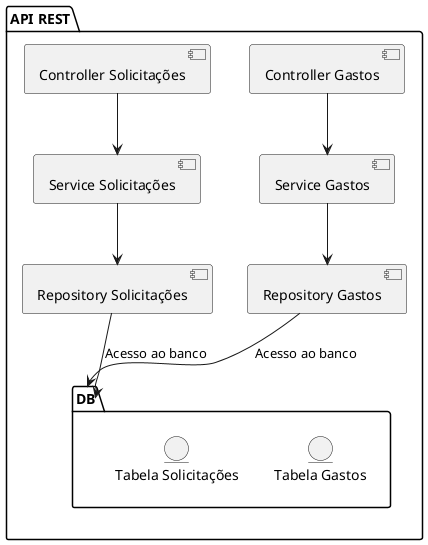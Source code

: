 @startuml
package "API REST" {
  [Controller Gastos] --> [Service Gastos]
  [Controller Solicitações] --> [Service Solicitações]
  [Service Gastos] --> [Repository Gastos]
  [Service Solicitações] --> [Repository Solicitações]
  [Repository Gastos] --> DB : Acesso ao banco
  [Repository Solicitações] --> DB : Acesso ao banco
}

package "Banco de Dados Relacional" as DB {
    entity "Tabela Gastos"
    entity "Tabela Solicitações"
}

@enduml

